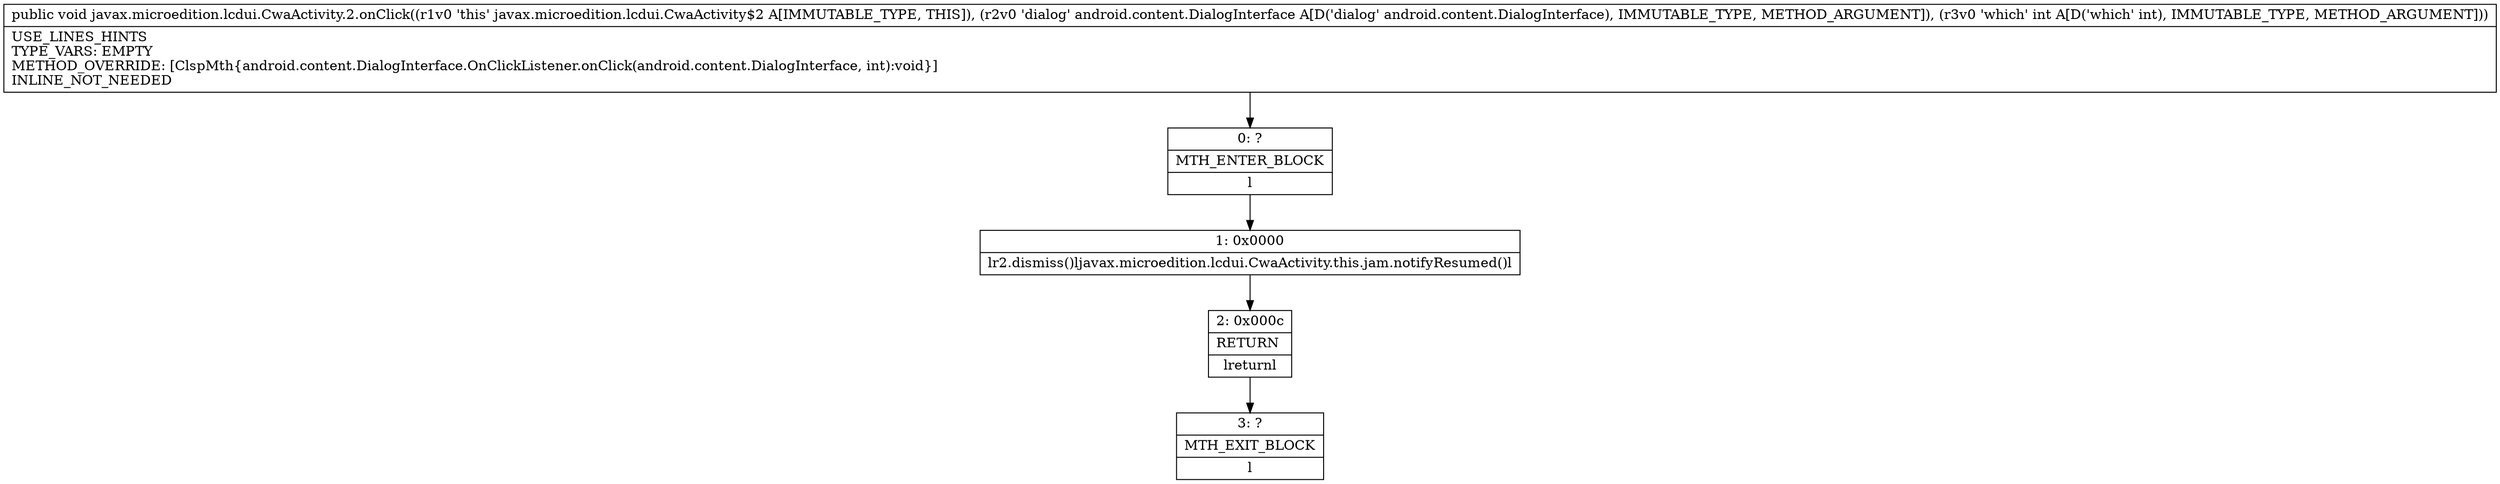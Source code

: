 digraph "CFG forjavax.microedition.lcdui.CwaActivity.2.onClick(Landroid\/content\/DialogInterface;I)V" {
Node_0 [shape=record,label="{0\:\ ?|MTH_ENTER_BLOCK\l|l}"];
Node_1 [shape=record,label="{1\:\ 0x0000|lr2.dismiss()ljavax.microedition.lcdui.CwaActivity.this.jam.notifyResumed()l}"];
Node_2 [shape=record,label="{2\:\ 0x000c|RETURN\l|lreturnl}"];
Node_3 [shape=record,label="{3\:\ ?|MTH_EXIT_BLOCK\l|l}"];
MethodNode[shape=record,label="{public void javax.microedition.lcdui.CwaActivity.2.onClick((r1v0 'this' javax.microedition.lcdui.CwaActivity$2 A[IMMUTABLE_TYPE, THIS]), (r2v0 'dialog' android.content.DialogInterface A[D('dialog' android.content.DialogInterface), IMMUTABLE_TYPE, METHOD_ARGUMENT]), (r3v0 'which' int A[D('which' int), IMMUTABLE_TYPE, METHOD_ARGUMENT]))  | USE_LINES_HINTS\lTYPE_VARS: EMPTY\lMETHOD_OVERRIDE: [ClspMth\{android.content.DialogInterface.OnClickListener.onClick(android.content.DialogInterface, int):void\}]\lINLINE_NOT_NEEDED\l}"];
MethodNode -> Node_0;
Node_0 -> Node_1;
Node_1 -> Node_2;
Node_2 -> Node_3;
}

